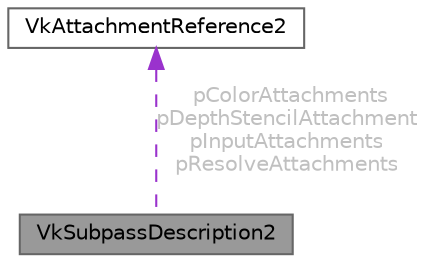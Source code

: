 digraph "VkSubpassDescription2"
{
 // LATEX_PDF_SIZE
  bgcolor="transparent";
  edge [fontname=Helvetica,fontsize=10,labelfontname=Helvetica,labelfontsize=10];
  node [fontname=Helvetica,fontsize=10,shape=box,height=0.2,width=0.4];
  Node1 [id="Node000001",label="VkSubpassDescription2",height=0.2,width=0.4,color="gray40", fillcolor="grey60", style="filled", fontcolor="black",tooltip=" "];
  Node2 -> Node1 [id="edge2_Node000001_Node000002",dir="back",color="darkorchid3",style="dashed",tooltip=" ",label=" pColorAttachments\npDepthStencilAttachment\npInputAttachments\npResolveAttachments",fontcolor="grey" ];
  Node2 [id="Node000002",label="VkAttachmentReference2",height=0.2,width=0.4,color="gray40", fillcolor="white", style="filled",URL="$struct_vk_attachment_reference2.html",tooltip=" "];
}

